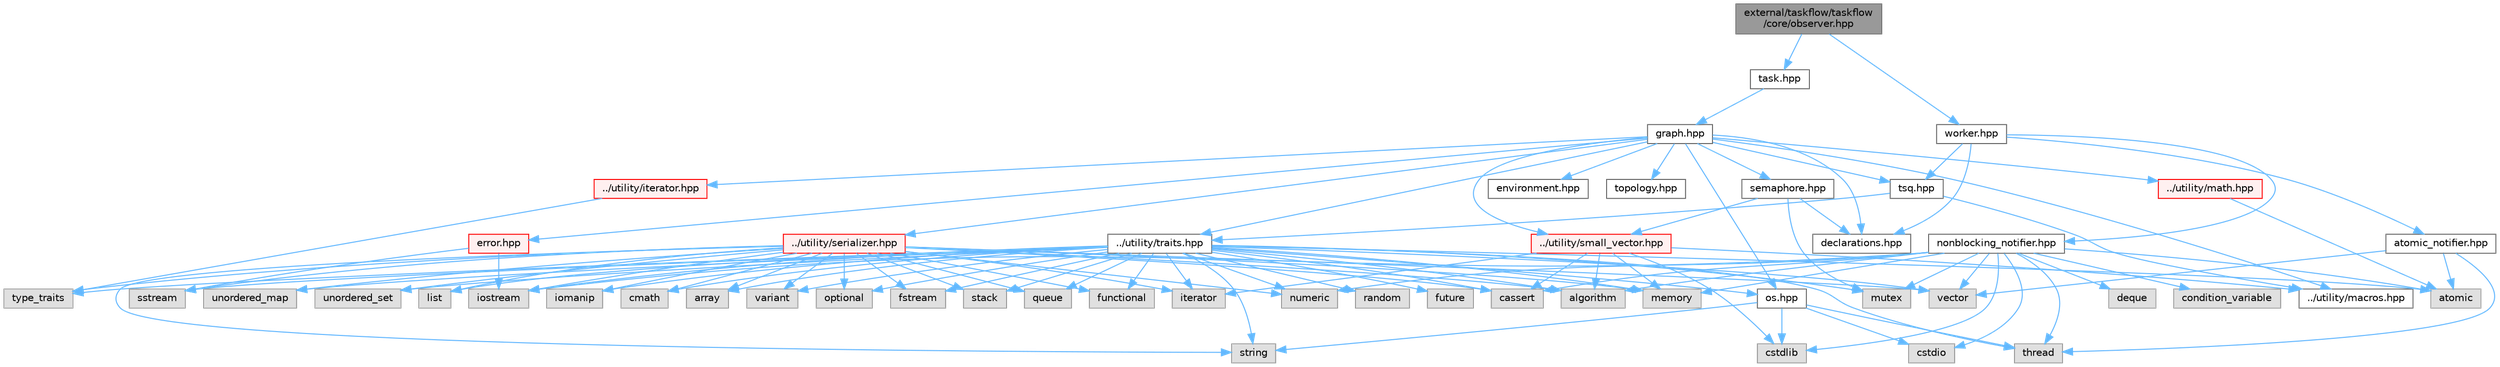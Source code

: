 digraph "external/taskflow/taskflow/core/observer.hpp"
{
 // LATEX_PDF_SIZE
  bgcolor="transparent";
  edge [fontname=Helvetica,fontsize=10,labelfontname=Helvetica,labelfontsize=10];
  node [fontname=Helvetica,fontsize=10,shape=box,height=0.2,width=0.4];
  Node1 [id="Node000001",label="external/taskflow/taskflow\l/core/observer.hpp",height=0.2,width=0.4,color="gray40", fillcolor="grey60", style="filled", fontcolor="black",tooltip="observer include file"];
  Node1 -> Node2 [id="edge1_Node000001_Node000002",color="steelblue1",style="solid",tooltip=" "];
  Node2 [id="Node000002",label="task.hpp",height=0.2,width=0.4,color="grey40", fillcolor="white", style="filled",URL="$task_8hpp.html",tooltip="task include file"];
  Node2 -> Node3 [id="edge2_Node000002_Node000003",color="steelblue1",style="solid",tooltip=" "];
  Node3 [id="Node000003",label="graph.hpp",height=0.2,width=0.4,color="grey40", fillcolor="white", style="filled",URL="$taskflow_2core_2graph_8hpp.html",tooltip="graph include file"];
  Node3 -> Node4 [id="edge3_Node000003_Node000004",color="steelblue1",style="solid",tooltip=" "];
  Node4 [id="Node000004",label="../utility/macros.hpp",height=0.2,width=0.4,color="grey40", fillcolor="white", style="filled",URL="$macros_8hpp.html",tooltip=" "];
  Node3 -> Node5 [id="edge4_Node000003_Node000005",color="steelblue1",style="solid",tooltip=" "];
  Node5 [id="Node000005",label="../utility/traits.hpp",height=0.2,width=0.4,color="grey40", fillcolor="white", style="filled",URL="$taskflow_2utility_2traits_8hpp.html",tooltip=" "];
  Node5 -> Node6 [id="edge5_Node000005_Node000006",color="steelblue1",style="solid",tooltip=" "];
  Node6 [id="Node000006",label="type_traits",height=0.2,width=0.4,color="grey60", fillcolor="#E0E0E0", style="filled",tooltip=" "];
  Node5 -> Node7 [id="edge6_Node000005_Node000007",color="steelblue1",style="solid",tooltip=" "];
  Node7 [id="Node000007",label="iterator",height=0.2,width=0.4,color="grey60", fillcolor="#E0E0E0", style="filled",tooltip=" "];
  Node5 -> Node8 [id="edge7_Node000005_Node000008",color="steelblue1",style="solid",tooltip=" "];
  Node8 [id="Node000008",label="iostream",height=0.2,width=0.4,color="grey60", fillcolor="#E0E0E0", style="filled",tooltip=" "];
  Node5 -> Node9 [id="edge8_Node000005_Node000009",color="steelblue1",style="solid",tooltip=" "];
  Node9 [id="Node000009",label="fstream",height=0.2,width=0.4,color="grey60", fillcolor="#E0E0E0", style="filled",tooltip=" "];
  Node5 -> Node10 [id="edge9_Node000005_Node000010",color="steelblue1",style="solid",tooltip=" "];
  Node10 [id="Node000010",label="mutex",height=0.2,width=0.4,color="grey60", fillcolor="#E0E0E0", style="filled",tooltip=" "];
  Node5 -> Node11 [id="edge10_Node000005_Node000011",color="steelblue1",style="solid",tooltip=" "];
  Node11 [id="Node000011",label="stack",height=0.2,width=0.4,color="grey60", fillcolor="#E0E0E0", style="filled",tooltip=" "];
  Node5 -> Node12 [id="edge11_Node000005_Node000012",color="steelblue1",style="solid",tooltip=" "];
  Node12 [id="Node000012",label="queue",height=0.2,width=0.4,color="grey60", fillcolor="#E0E0E0", style="filled",tooltip=" "];
  Node5 -> Node13 [id="edge12_Node000005_Node000013",color="steelblue1",style="solid",tooltip=" "];
  Node13 [id="Node000013",label="vector",height=0.2,width=0.4,color="grey60", fillcolor="#E0E0E0", style="filled",tooltip=" "];
  Node5 -> Node14 [id="edge13_Node000005_Node000014",color="steelblue1",style="solid",tooltip=" "];
  Node14 [id="Node000014",label="algorithm",height=0.2,width=0.4,color="grey60", fillcolor="#E0E0E0", style="filled",tooltip=" "];
  Node5 -> Node15 [id="edge14_Node000005_Node000015",color="steelblue1",style="solid",tooltip=" "];
  Node15 [id="Node000015",label="memory",height=0.2,width=0.4,color="grey60", fillcolor="#E0E0E0", style="filled",tooltip=" "];
  Node5 -> Node16 [id="edge15_Node000005_Node000016",color="steelblue1",style="solid",tooltip=" "];
  Node16 [id="Node000016",label="atomic",height=0.2,width=0.4,color="grey60", fillcolor="#E0E0E0", style="filled",tooltip=" "];
  Node5 -> Node17 [id="edge16_Node000005_Node000017",color="steelblue1",style="solid",tooltip=" "];
  Node17 [id="Node000017",label="thread",height=0.2,width=0.4,color="grey60", fillcolor="#E0E0E0", style="filled",tooltip=" "];
  Node5 -> Node18 [id="edge17_Node000005_Node000018",color="steelblue1",style="solid",tooltip=" "];
  Node18 [id="Node000018",label="future",height=0.2,width=0.4,color="grey60", fillcolor="#E0E0E0", style="filled",tooltip=" "];
  Node5 -> Node19 [id="edge18_Node000005_Node000019",color="steelblue1",style="solid",tooltip=" "];
  Node19 [id="Node000019",label="functional",height=0.2,width=0.4,color="grey60", fillcolor="#E0E0E0", style="filled",tooltip=" "];
  Node5 -> Node20 [id="edge19_Node000005_Node000020",color="steelblue1",style="solid",tooltip=" "];
  Node20 [id="Node000020",label="unordered_map",height=0.2,width=0.4,color="grey60", fillcolor="#E0E0E0", style="filled",tooltip=" "];
  Node5 -> Node21 [id="edge20_Node000005_Node000021",color="steelblue1",style="solid",tooltip=" "];
  Node21 [id="Node000021",label="unordered_set",height=0.2,width=0.4,color="grey60", fillcolor="#E0E0E0", style="filled",tooltip=" "];
  Node5 -> Node22 [id="edge21_Node000005_Node000022",color="steelblue1",style="solid",tooltip=" "];
  Node22 [id="Node000022",label="sstream",height=0.2,width=0.4,color="grey60", fillcolor="#E0E0E0", style="filled",tooltip=" "];
  Node5 -> Node23 [id="edge22_Node000005_Node000023",color="steelblue1",style="solid",tooltip=" "];
  Node23 [id="Node000023",label="list",height=0.2,width=0.4,color="grey60", fillcolor="#E0E0E0", style="filled",tooltip=" "];
  Node5 -> Node24 [id="edge23_Node000005_Node000024",color="steelblue1",style="solid",tooltip=" "];
  Node24 [id="Node000024",label="numeric",height=0.2,width=0.4,color="grey60", fillcolor="#E0E0E0", style="filled",tooltip=" "];
  Node5 -> Node25 [id="edge24_Node000005_Node000025",color="steelblue1",style="solid",tooltip=" "];
  Node25 [id="Node000025",label="random",height=0.2,width=0.4,color="grey60", fillcolor="#E0E0E0", style="filled",tooltip=" "];
  Node5 -> Node26 [id="edge25_Node000005_Node000026",color="steelblue1",style="solid",tooltip=" "];
  Node26 [id="Node000026",label="iomanip",height=0.2,width=0.4,color="grey60", fillcolor="#E0E0E0", style="filled",tooltip=" "];
  Node5 -> Node27 [id="edge26_Node000005_Node000027",color="steelblue1",style="solid",tooltip=" "];
  Node27 [id="Node000027",label="cassert",height=0.2,width=0.4,color="grey60", fillcolor="#E0E0E0", style="filled",tooltip=" "];
  Node5 -> Node28 [id="edge27_Node000005_Node000028",color="steelblue1",style="solid",tooltip=" "];
  Node28 [id="Node000028",label="cmath",height=0.2,width=0.4,color="grey60", fillcolor="#E0E0E0", style="filled",tooltip=" "];
  Node5 -> Node29 [id="edge28_Node000005_Node000029",color="steelblue1",style="solid",tooltip=" "];
  Node29 [id="Node000029",label="array",height=0.2,width=0.4,color="grey60", fillcolor="#E0E0E0", style="filled",tooltip=" "];
  Node5 -> Node30 [id="edge29_Node000005_Node000030",color="steelblue1",style="solid",tooltip=" "];
  Node30 [id="Node000030",label="string",height=0.2,width=0.4,color="grey60", fillcolor="#E0E0E0", style="filled",tooltip=" "];
  Node5 -> Node31 [id="edge30_Node000005_Node000031",color="steelblue1",style="solid",tooltip=" "];
  Node31 [id="Node000031",label="variant",height=0.2,width=0.4,color="grey60", fillcolor="#E0E0E0", style="filled",tooltip=" "];
  Node5 -> Node32 [id="edge31_Node000005_Node000032",color="steelblue1",style="solid",tooltip=" "];
  Node32 [id="Node000032",label="optional",height=0.2,width=0.4,color="grey60", fillcolor="#E0E0E0", style="filled",tooltip=" "];
  Node5 -> Node33 [id="edge32_Node000005_Node000033",color="steelblue1",style="solid",tooltip=" "];
  Node33 [id="Node000033",label="os.hpp",height=0.2,width=0.4,color="grey40", fillcolor="white", style="filled",URL="$os_8hpp.html",tooltip=" "];
  Node33 -> Node34 [id="edge33_Node000033_Node000034",color="steelblue1",style="solid",tooltip=" "];
  Node34 [id="Node000034",label="cstdlib",height=0.2,width=0.4,color="grey60", fillcolor="#E0E0E0", style="filled",tooltip=" "];
  Node33 -> Node35 [id="edge34_Node000033_Node000035",color="steelblue1",style="solid",tooltip=" "];
  Node35 [id="Node000035",label="cstdio",height=0.2,width=0.4,color="grey60", fillcolor="#E0E0E0", style="filled",tooltip=" "];
  Node33 -> Node30 [id="edge35_Node000033_Node000030",color="steelblue1",style="solid",tooltip=" "];
  Node33 -> Node17 [id="edge36_Node000033_Node000017",color="steelblue1",style="solid",tooltip=" "];
  Node3 -> Node36 [id="edge37_Node000003_Node000036",color="steelblue1",style="solid",tooltip=" "];
  Node36 [id="Node000036",label="../utility/iterator.hpp",height=0.2,width=0.4,color="red", fillcolor="#FFF0F0", style="filled",URL="$iterator_8hpp.html",tooltip=" "];
  Node36 -> Node6 [id="edge38_Node000036_Node000006",color="steelblue1",style="solid",tooltip=" "];
  Node3 -> Node33 [id="edge39_Node000003_Node000033",color="steelblue1",style="solid",tooltip=" "];
  Node3 -> Node38 [id="edge40_Node000003_Node000038",color="steelblue1",style="solid",tooltip=" "];
  Node38 [id="Node000038",label="../utility/math.hpp",height=0.2,width=0.4,color="red", fillcolor="#FFF0F0", style="filled",URL="$math_8hpp.html",tooltip=" "];
  Node38 -> Node16 [id="edge41_Node000038_Node000016",color="steelblue1",style="solid",tooltip=" "];
  Node3 -> Node40 [id="edge42_Node000003_Node000040",color="steelblue1",style="solid",tooltip=" "];
  Node40 [id="Node000040",label="../utility/small_vector.hpp",height=0.2,width=0.4,color="red", fillcolor="#FFF0F0", style="filled",URL="$small__vector_8hpp.html",tooltip="small vector include file"];
  Node40 -> Node4 [id="edge43_Node000040_Node000004",color="steelblue1",style="solid",tooltip=" "];
  Node40 -> Node14 [id="edge44_Node000040_Node000014",color="steelblue1",style="solid",tooltip=" "];
  Node40 -> Node27 [id="edge45_Node000040_Node000027",color="steelblue1",style="solid",tooltip=" "];
  Node40 -> Node34 [id="edge46_Node000040_Node000034",color="steelblue1",style="solid",tooltip=" "];
  Node40 -> Node7 [id="edge47_Node000040_Node000007",color="steelblue1",style="solid",tooltip=" "];
  Node40 -> Node15 [id="edge48_Node000040_Node000015",color="steelblue1",style="solid",tooltip=" "];
  Node3 -> Node43 [id="edge49_Node000003_Node000043",color="steelblue1",style="solid",tooltip=" "];
  Node43 [id="Node000043",label="../utility/serializer.hpp",height=0.2,width=0.4,color="red", fillcolor="#FFF0F0", style="filled",URL="$taskflow_2utility_2serializer_8hpp.html",tooltip=" "];
  Node43 -> Node6 [id="edge50_Node000043_Node000006",color="steelblue1",style="solid",tooltip=" "];
  Node43 -> Node7 [id="edge51_Node000043_Node000007",color="steelblue1",style="solid",tooltip=" "];
  Node43 -> Node8 [id="edge52_Node000043_Node000008",color="steelblue1",style="solid",tooltip=" "];
  Node43 -> Node9 [id="edge53_Node000043_Node000009",color="steelblue1",style="solid",tooltip=" "];
  Node43 -> Node11 [id="edge54_Node000043_Node000011",color="steelblue1",style="solid",tooltip=" "];
  Node43 -> Node12 [id="edge55_Node000043_Node000012",color="steelblue1",style="solid",tooltip=" "];
  Node43 -> Node13 [id="edge56_Node000043_Node000013",color="steelblue1",style="solid",tooltip=" "];
  Node43 -> Node14 [id="edge57_Node000043_Node000014",color="steelblue1",style="solid",tooltip=" "];
  Node43 -> Node15 [id="edge58_Node000043_Node000015",color="steelblue1",style="solid",tooltip=" "];
  Node43 -> Node19 [id="edge59_Node000043_Node000019",color="steelblue1",style="solid",tooltip=" "];
  Node43 -> Node20 [id="edge60_Node000043_Node000020",color="steelblue1",style="solid",tooltip=" "];
  Node43 -> Node21 [id="edge61_Node000043_Node000021",color="steelblue1",style="solid",tooltip=" "];
  Node43 -> Node22 [id="edge62_Node000043_Node000022",color="steelblue1",style="solid",tooltip=" "];
  Node43 -> Node23 [id="edge63_Node000043_Node000023",color="steelblue1",style="solid",tooltip=" "];
  Node43 -> Node24 [id="edge64_Node000043_Node000024",color="steelblue1",style="solid",tooltip=" "];
  Node43 -> Node26 [id="edge65_Node000043_Node000026",color="steelblue1",style="solid",tooltip=" "];
  Node43 -> Node27 [id="edge66_Node000043_Node000027",color="steelblue1",style="solid",tooltip=" "];
  Node43 -> Node28 [id="edge67_Node000043_Node000028",color="steelblue1",style="solid",tooltip=" "];
  Node43 -> Node29 [id="edge68_Node000043_Node000029",color="steelblue1",style="solid",tooltip=" "];
  Node43 -> Node30 [id="edge69_Node000043_Node000030",color="steelblue1",style="solid",tooltip=" "];
  Node43 -> Node31 [id="edge70_Node000043_Node000031",color="steelblue1",style="solid",tooltip=" "];
  Node43 -> Node32 [id="edge71_Node000043_Node000032",color="steelblue1",style="solid",tooltip=" "];
  Node3 -> Node47 [id="edge72_Node000003_Node000047",color="steelblue1",style="solid",tooltip=" "];
  Node47 [id="Node000047",label="error.hpp",height=0.2,width=0.4,color="red", fillcolor="#FFF0F0", style="filled",URL="$error_8hpp.html",tooltip=" "];
  Node47 -> Node8 [id="edge73_Node000047_Node000008",color="steelblue1",style="solid",tooltip=" "];
  Node47 -> Node22 [id="edge74_Node000047_Node000022",color="steelblue1",style="solid",tooltip=" "];
  Node3 -> Node50 [id="edge75_Node000003_Node000050",color="steelblue1",style="solid",tooltip=" "];
  Node50 [id="Node000050",label="declarations.hpp",height=0.2,width=0.4,color="grey40", fillcolor="white", style="filled",URL="$declarations_8hpp.html",tooltip=" "];
  Node3 -> Node51 [id="edge76_Node000003_Node000051",color="steelblue1",style="solid",tooltip=" "];
  Node51 [id="Node000051",label="semaphore.hpp",height=0.2,width=0.4,color="grey40", fillcolor="white", style="filled",URL="$semaphore_8hpp.html",tooltip="semaphore include file"];
  Node51 -> Node10 [id="edge77_Node000051_Node000010",color="steelblue1",style="solid",tooltip=" "];
  Node51 -> Node50 [id="edge78_Node000051_Node000050",color="steelblue1",style="solid",tooltip=" "];
  Node51 -> Node40 [id="edge79_Node000051_Node000040",color="steelblue1",style="solid",tooltip=" "];
  Node3 -> Node52 [id="edge80_Node000003_Node000052",color="steelblue1",style="solid",tooltip=" "];
  Node52 [id="Node000052",label="environment.hpp",height=0.2,width=0.4,color="grey40", fillcolor="white", style="filled",URL="$environment_8hpp.html",tooltip=" "];
  Node3 -> Node53 [id="edge81_Node000003_Node000053",color="steelblue1",style="solid",tooltip=" "];
  Node53 [id="Node000053",label="topology.hpp",height=0.2,width=0.4,color="grey40", fillcolor="white", style="filled",URL="$topology_8hpp.html",tooltip=" "];
  Node3 -> Node54 [id="edge82_Node000003_Node000054",color="steelblue1",style="solid",tooltip=" "];
  Node54 [id="Node000054",label="tsq.hpp",height=0.2,width=0.4,color="grey40", fillcolor="white", style="filled",URL="$tsq_8hpp.html",tooltip="task queue include file"];
  Node54 -> Node4 [id="edge83_Node000054_Node000004",color="steelblue1",style="solid",tooltip=" "];
  Node54 -> Node5 [id="edge84_Node000054_Node000005",color="steelblue1",style="solid",tooltip=" "];
  Node1 -> Node55 [id="edge85_Node000001_Node000055",color="steelblue1",style="solid",tooltip=" "];
  Node55 [id="Node000055",label="worker.hpp",height=0.2,width=0.4,color="grey40", fillcolor="white", style="filled",URL="$worker_8hpp.html",tooltip="worker include file"];
  Node55 -> Node50 [id="edge86_Node000055_Node000050",color="steelblue1",style="solid",tooltip=" "];
  Node55 -> Node54 [id="edge87_Node000055_Node000054",color="steelblue1",style="solid",tooltip=" "];
  Node55 -> Node56 [id="edge88_Node000055_Node000056",color="steelblue1",style="solid",tooltip=" "];
  Node56 [id="Node000056",label="atomic_notifier.hpp",height=0.2,width=0.4,color="grey40", fillcolor="white", style="filled",URL="$atomic__notifier_8hpp.html",tooltip=" "];
  Node56 -> Node16 [id="edge89_Node000056_Node000016",color="steelblue1",style="solid",tooltip=" "];
  Node56 -> Node17 [id="edge90_Node000056_Node000017",color="steelblue1",style="solid",tooltip=" "];
  Node56 -> Node13 [id="edge91_Node000056_Node000013",color="steelblue1",style="solid",tooltip=" "];
  Node55 -> Node57 [id="edge92_Node000055_Node000057",color="steelblue1",style="solid",tooltip=" "];
  Node57 [id="Node000057",label="nonblocking_notifier.hpp",height=0.2,width=0.4,color="grey40", fillcolor="white", style="filled",URL="$nonblocking__notifier_8hpp.html",tooltip=" "];
  Node57 -> Node8 [id="edge93_Node000057_Node000008",color="steelblue1",style="solid",tooltip=" "];
  Node57 -> Node13 [id="edge94_Node000057_Node000013",color="steelblue1",style="solid",tooltip=" "];
  Node57 -> Node34 [id="edge95_Node000057_Node000034",color="steelblue1",style="solid",tooltip=" "];
  Node57 -> Node35 [id="edge96_Node000057_Node000035",color="steelblue1",style="solid",tooltip=" "];
  Node57 -> Node16 [id="edge97_Node000057_Node000016",color="steelblue1",style="solid",tooltip=" "];
  Node57 -> Node15 [id="edge98_Node000057_Node000015",color="steelblue1",style="solid",tooltip=" "];
  Node57 -> Node58 [id="edge99_Node000057_Node000058",color="steelblue1",style="solid",tooltip=" "];
  Node58 [id="Node000058",label="deque",height=0.2,width=0.4,color="grey60", fillcolor="#E0E0E0", style="filled",tooltip=" "];
  Node57 -> Node10 [id="edge100_Node000057_Node000010",color="steelblue1",style="solid",tooltip=" "];
  Node57 -> Node59 [id="edge101_Node000057_Node000059",color="steelblue1",style="solid",tooltip=" "];
  Node59 [id="Node000059",label="condition_variable",height=0.2,width=0.4,color="grey60", fillcolor="#E0E0E0", style="filled",tooltip=" "];
  Node57 -> Node17 [id="edge102_Node000057_Node000017",color="steelblue1",style="solid",tooltip=" "];
  Node57 -> Node14 [id="edge103_Node000057_Node000014",color="steelblue1",style="solid",tooltip=" "];
  Node57 -> Node24 [id="edge104_Node000057_Node000024",color="steelblue1",style="solid",tooltip=" "];
  Node57 -> Node27 [id="edge105_Node000057_Node000027",color="steelblue1",style="solid",tooltip=" "];
}
